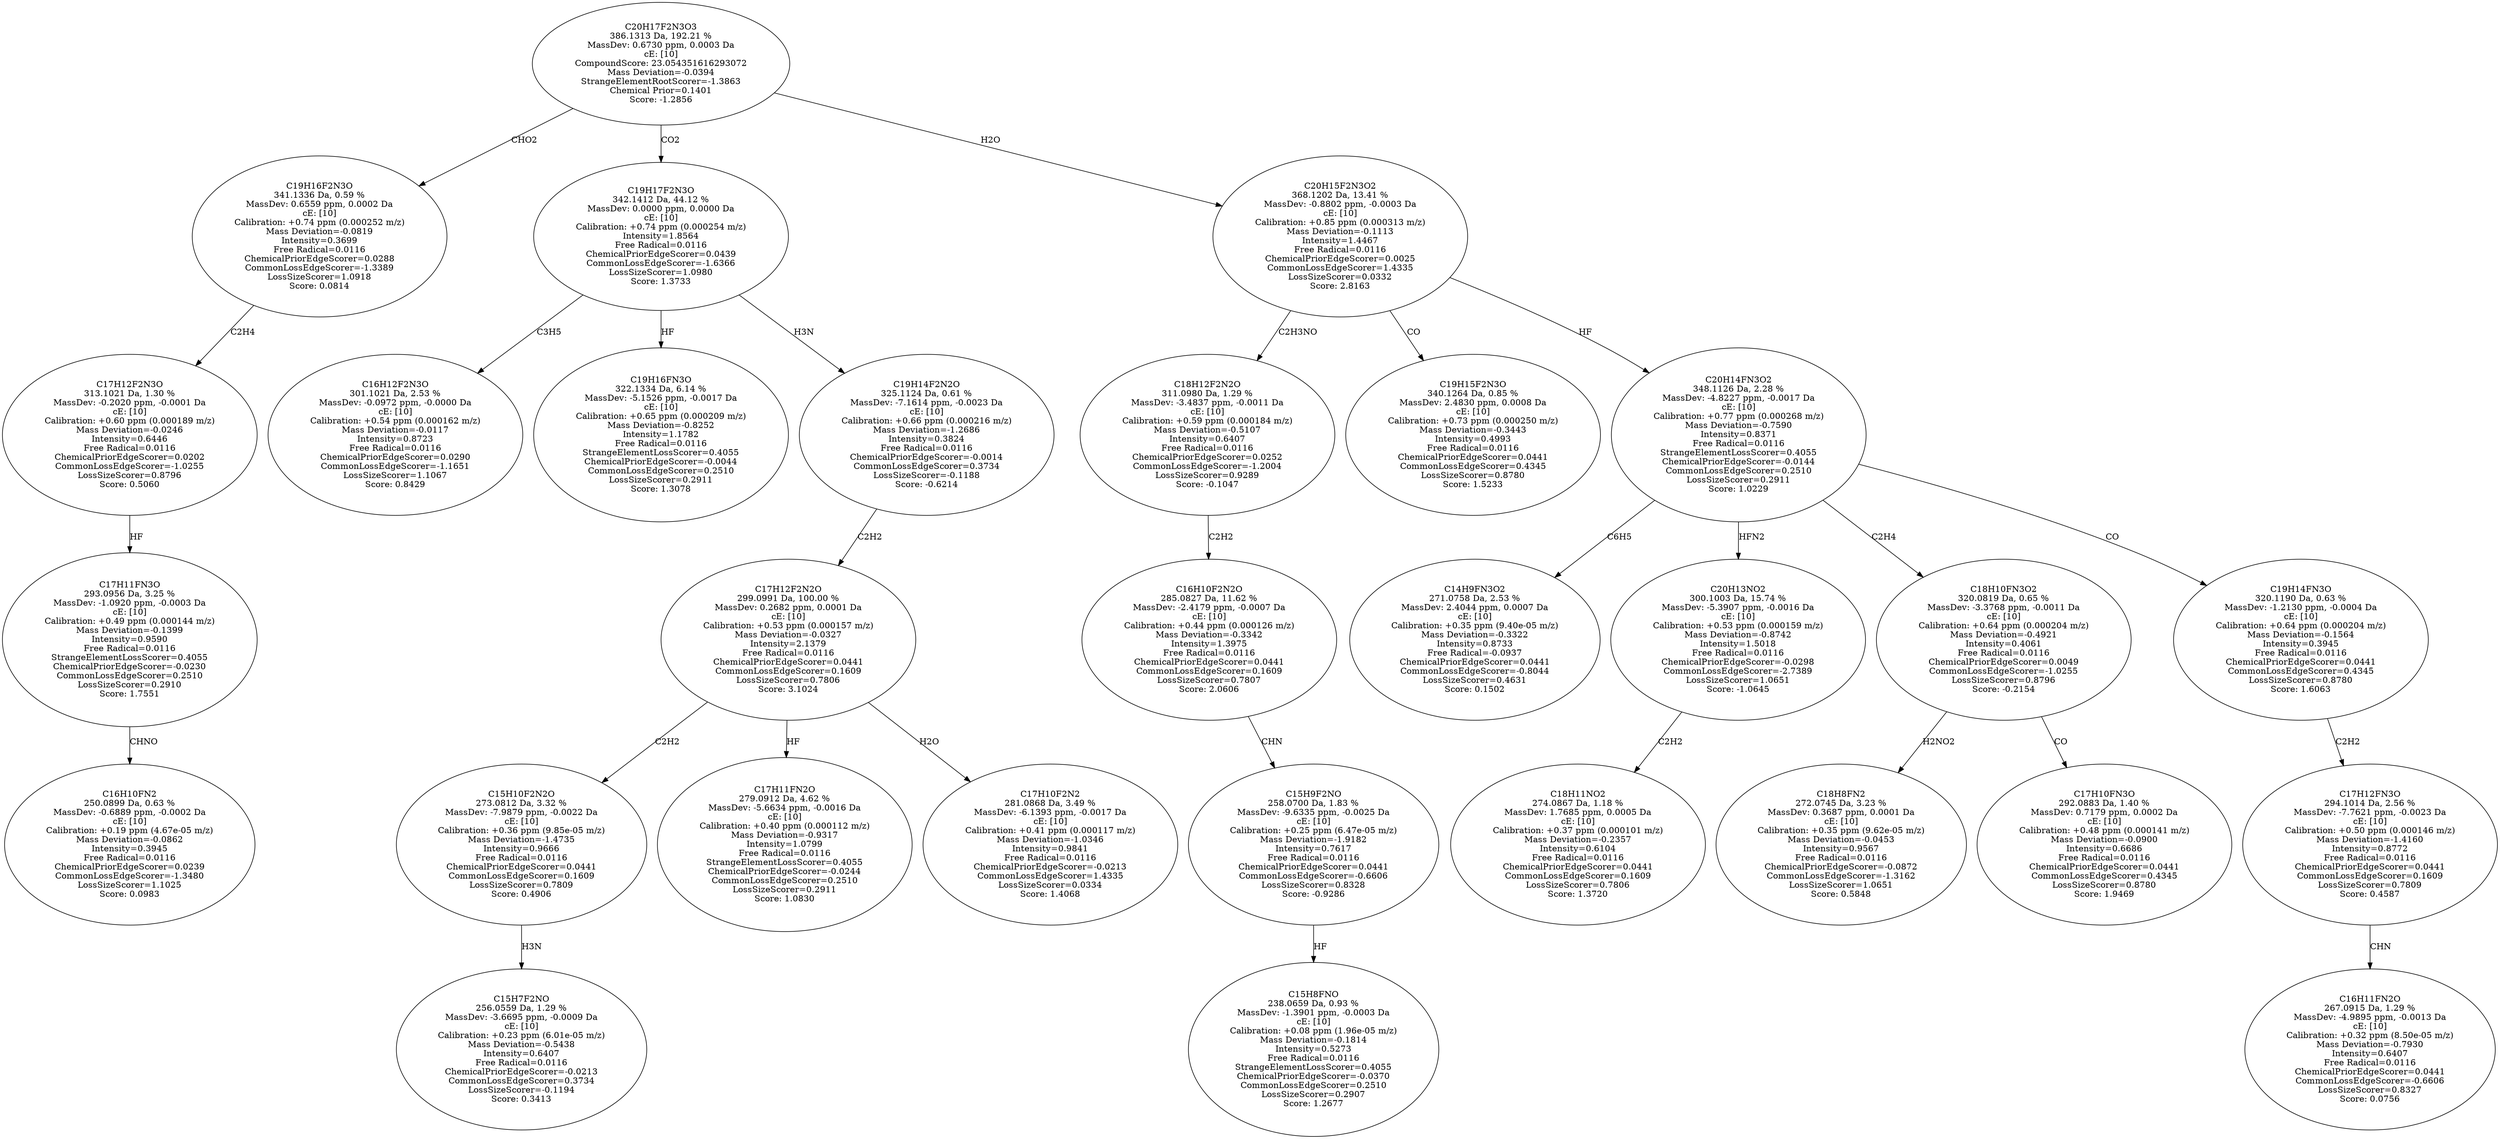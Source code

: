 strict digraph {
v1 [label="C16H10FN2\n250.0899 Da, 0.63 %\nMassDev: -0.6889 ppm, -0.0002 Da\ncE: [10]\nCalibration: +0.19 ppm (4.67e-05 m/z)\nMass Deviation=-0.0862\nIntensity=0.3945\nFree Radical=0.0116\nChemicalPriorEdgeScorer=0.0239\nCommonLossEdgeScorer=-1.3480\nLossSizeScorer=1.1025\nScore: 0.0983"];
v2 [label="C17H11FN3O\n293.0956 Da, 3.25 %\nMassDev: -1.0920 ppm, -0.0003 Da\ncE: [10]\nCalibration: +0.49 ppm (0.000144 m/z)\nMass Deviation=-0.1399\nIntensity=0.9590\nFree Radical=0.0116\nStrangeElementLossScorer=0.4055\nChemicalPriorEdgeScorer=-0.0230\nCommonLossEdgeScorer=0.2510\nLossSizeScorer=0.2910\nScore: 1.7551"];
v3 [label="C17H12F2N3O\n313.1021 Da, 1.30 %\nMassDev: -0.2020 ppm, -0.0001 Da\ncE: [10]\nCalibration: +0.60 ppm (0.000189 m/z)\nMass Deviation=-0.0246\nIntensity=0.6446\nFree Radical=0.0116\nChemicalPriorEdgeScorer=0.0202\nCommonLossEdgeScorer=-1.0255\nLossSizeScorer=0.8796\nScore: 0.5060"];
v4 [label="C19H16F2N3O\n341.1336 Da, 0.59 %\nMassDev: 0.6559 ppm, 0.0002 Da\ncE: [10]\nCalibration: +0.74 ppm (0.000252 m/z)\nMass Deviation=-0.0819\nIntensity=0.3699\nFree Radical=0.0116\nChemicalPriorEdgeScorer=0.0288\nCommonLossEdgeScorer=-1.3389\nLossSizeScorer=1.0918\nScore: 0.0814"];
v5 [label="C16H12F2N3O\n301.1021 Da, 2.53 %\nMassDev: -0.0972 ppm, -0.0000 Da\ncE: [10]\nCalibration: +0.54 ppm (0.000162 m/z)\nMass Deviation=-0.0117\nIntensity=0.8723\nFree Radical=0.0116\nChemicalPriorEdgeScorer=0.0290\nCommonLossEdgeScorer=-1.1651\nLossSizeScorer=1.1067\nScore: 0.8429"];
v6 [label="C19H16FN3O\n322.1334 Da, 6.14 %\nMassDev: -5.1526 ppm, -0.0017 Da\ncE: [10]\nCalibration: +0.65 ppm (0.000209 m/z)\nMass Deviation=-0.8252\nIntensity=1.1782\nFree Radical=0.0116\nStrangeElementLossScorer=0.4055\nChemicalPriorEdgeScorer=-0.0044\nCommonLossEdgeScorer=0.2510\nLossSizeScorer=0.2911\nScore: 1.3078"];
v7 [label="C15H7F2NO\n256.0559 Da, 1.29 %\nMassDev: -3.6695 ppm, -0.0009 Da\ncE: [10]\nCalibration: +0.23 ppm (6.01e-05 m/z)\nMass Deviation=-0.5438\nIntensity=0.6407\nFree Radical=0.0116\nChemicalPriorEdgeScorer=-0.0213\nCommonLossEdgeScorer=0.3734\nLossSizeScorer=-0.1194\nScore: 0.3413"];
v8 [label="C15H10F2N2O\n273.0812 Da, 3.32 %\nMassDev: -7.9879 ppm, -0.0022 Da\ncE: [10]\nCalibration: +0.36 ppm (9.85e-05 m/z)\nMass Deviation=-1.4735\nIntensity=0.9666\nFree Radical=0.0116\nChemicalPriorEdgeScorer=0.0441\nCommonLossEdgeScorer=0.1609\nLossSizeScorer=0.7809\nScore: 0.4906"];
v9 [label="C17H11FN2O\n279.0912 Da, 4.62 %\nMassDev: -5.6634 ppm, -0.0016 Da\ncE: [10]\nCalibration: +0.40 ppm (0.000112 m/z)\nMass Deviation=-0.9317\nIntensity=1.0799\nFree Radical=0.0116\nStrangeElementLossScorer=0.4055\nChemicalPriorEdgeScorer=-0.0244\nCommonLossEdgeScorer=0.2510\nLossSizeScorer=0.2911\nScore: 1.0830"];
v10 [label="C17H10F2N2\n281.0868 Da, 3.49 %\nMassDev: -6.1393 ppm, -0.0017 Da\ncE: [10]\nCalibration: +0.41 ppm (0.000117 m/z)\nMass Deviation=-1.0346\nIntensity=0.9841\nFree Radical=0.0116\nChemicalPriorEdgeScorer=-0.0213\nCommonLossEdgeScorer=1.4335\nLossSizeScorer=0.0334\nScore: 1.4068"];
v11 [label="C17H12F2N2O\n299.0991 Da, 100.00 %\nMassDev: 0.2682 ppm, 0.0001 Da\ncE: [10]\nCalibration: +0.53 ppm (0.000157 m/z)\nMass Deviation=-0.0327\nIntensity=2.1379\nFree Radical=0.0116\nChemicalPriorEdgeScorer=0.0441\nCommonLossEdgeScorer=0.1609\nLossSizeScorer=0.7806\nScore: 3.1024"];
v12 [label="C19H14F2N2O\n325.1124 Da, 0.61 %\nMassDev: -7.1614 ppm, -0.0023 Da\ncE: [10]\nCalibration: +0.66 ppm (0.000216 m/z)\nMass Deviation=-1.2686\nIntensity=0.3824\nFree Radical=0.0116\nChemicalPriorEdgeScorer=-0.0014\nCommonLossEdgeScorer=0.3734\nLossSizeScorer=-0.1188\nScore: -0.6214"];
v13 [label="C19H17F2N3O\n342.1412 Da, 44.12 %\nMassDev: 0.0000 ppm, 0.0000 Da\ncE: [10]\nCalibration: +0.74 ppm (0.000254 m/z)\nIntensity=1.8564\nFree Radical=0.0116\nChemicalPriorEdgeScorer=0.0439\nCommonLossEdgeScorer=-1.6366\nLossSizeScorer=1.0980\nScore: 1.3733"];
v14 [label="C15H8FNO\n238.0659 Da, 0.93 %\nMassDev: -1.3901 ppm, -0.0003 Da\ncE: [10]\nCalibration: +0.08 ppm (1.96e-05 m/z)\nMass Deviation=-0.1814\nIntensity=0.5273\nFree Radical=0.0116\nStrangeElementLossScorer=0.4055\nChemicalPriorEdgeScorer=-0.0370\nCommonLossEdgeScorer=0.2510\nLossSizeScorer=0.2907\nScore: 1.2677"];
v15 [label="C15H9F2NO\n258.0700 Da, 1.83 %\nMassDev: -9.6335 ppm, -0.0025 Da\ncE: [10]\nCalibration: +0.25 ppm (6.47e-05 m/z)\nMass Deviation=-1.9182\nIntensity=0.7617\nFree Radical=0.0116\nChemicalPriorEdgeScorer=0.0441\nCommonLossEdgeScorer=-0.6606\nLossSizeScorer=0.8328\nScore: -0.9286"];
v16 [label="C16H10F2N2O\n285.0827 Da, 11.62 %\nMassDev: -2.4179 ppm, -0.0007 Da\ncE: [10]\nCalibration: +0.44 ppm (0.000126 m/z)\nMass Deviation=-0.3342\nIntensity=1.3975\nFree Radical=0.0116\nChemicalPriorEdgeScorer=0.0441\nCommonLossEdgeScorer=0.1609\nLossSizeScorer=0.7807\nScore: 2.0606"];
v17 [label="C18H12F2N2O\n311.0980 Da, 1.29 %\nMassDev: -3.4837 ppm, -0.0011 Da\ncE: [10]\nCalibration: +0.59 ppm (0.000184 m/z)\nMass Deviation=-0.5107\nIntensity=0.6407\nFree Radical=0.0116\nChemicalPriorEdgeScorer=0.0252\nCommonLossEdgeScorer=-1.2004\nLossSizeScorer=0.9289\nScore: -0.1047"];
v18 [label="C19H15F2N3O\n340.1264 Da, 0.85 %\nMassDev: 2.4830 ppm, 0.0008 Da\ncE: [10]\nCalibration: +0.73 ppm (0.000250 m/z)\nMass Deviation=-0.3443\nIntensity=0.4993\nFree Radical=0.0116\nChemicalPriorEdgeScorer=0.0441\nCommonLossEdgeScorer=0.4345\nLossSizeScorer=0.8780\nScore: 1.5233"];
v19 [label="C14H9FN3O2\n271.0758 Da, 2.53 %\nMassDev: 2.4044 ppm, 0.0007 Da\ncE: [10]\nCalibration: +0.35 ppm (9.40e-05 m/z)\nMass Deviation=-0.3322\nIntensity=0.8733\nFree Radical=-0.0937\nChemicalPriorEdgeScorer=0.0441\nCommonLossEdgeScorer=-0.8044\nLossSizeScorer=0.4631\nScore: 0.1502"];
v20 [label="C18H11NO2\n274.0867 Da, 1.18 %\nMassDev: 1.7685 ppm, 0.0005 Da\ncE: [10]\nCalibration: +0.37 ppm (0.000101 m/z)\nMass Deviation=-0.2357\nIntensity=0.6104\nFree Radical=0.0116\nChemicalPriorEdgeScorer=0.0441\nCommonLossEdgeScorer=0.1609\nLossSizeScorer=0.7806\nScore: 1.3720"];
v21 [label="C20H13NO2\n300.1003 Da, 15.74 %\nMassDev: -5.3907 ppm, -0.0016 Da\ncE: [10]\nCalibration: +0.53 ppm (0.000159 m/z)\nMass Deviation=-0.8742\nIntensity=1.5018\nFree Radical=0.0116\nChemicalPriorEdgeScorer=-0.0298\nCommonLossEdgeScorer=-2.7389\nLossSizeScorer=1.0651\nScore: -1.0645"];
v22 [label="C18H8FN2\n272.0745 Da, 3.23 %\nMassDev: 0.3687 ppm, 0.0001 Da\ncE: [10]\nCalibration: +0.35 ppm (9.62e-05 m/z)\nMass Deviation=-0.0453\nIntensity=0.9567\nFree Radical=0.0116\nChemicalPriorEdgeScorer=-0.0872\nCommonLossEdgeScorer=-1.3162\nLossSizeScorer=1.0651\nScore: 0.5848"];
v23 [label="C17H10FN3O\n292.0883 Da, 1.40 %\nMassDev: 0.7179 ppm, 0.0002 Da\ncE: [10]\nCalibration: +0.48 ppm (0.000141 m/z)\nMass Deviation=-0.0900\nIntensity=0.6686\nFree Radical=0.0116\nChemicalPriorEdgeScorer=0.0441\nCommonLossEdgeScorer=0.4345\nLossSizeScorer=0.8780\nScore: 1.9469"];
v24 [label="C18H10FN3O2\n320.0819 Da, 0.65 %\nMassDev: -3.3768 ppm, -0.0011 Da\ncE: [10]\nCalibration: +0.64 ppm (0.000204 m/z)\nMass Deviation=-0.4921\nIntensity=0.4061\nFree Radical=0.0116\nChemicalPriorEdgeScorer=0.0049\nCommonLossEdgeScorer=-1.0255\nLossSizeScorer=0.8796\nScore: -0.2154"];
v25 [label="C16H11FN2O\n267.0915 Da, 1.29 %\nMassDev: -4.9895 ppm, -0.0013 Da\ncE: [10]\nCalibration: +0.32 ppm (8.50e-05 m/z)\nMass Deviation=-0.7930\nIntensity=0.6407\nFree Radical=0.0116\nChemicalPriorEdgeScorer=0.0441\nCommonLossEdgeScorer=-0.6606\nLossSizeScorer=0.8327\nScore: 0.0756"];
v26 [label="C17H12FN3O\n294.1014 Da, 2.56 %\nMassDev: -7.7621 ppm, -0.0023 Da\ncE: [10]\nCalibration: +0.50 ppm (0.000146 m/z)\nMass Deviation=-1.4160\nIntensity=0.8772\nFree Radical=0.0116\nChemicalPriorEdgeScorer=0.0441\nCommonLossEdgeScorer=0.1609\nLossSizeScorer=0.7809\nScore: 0.4587"];
v27 [label="C19H14FN3O\n320.1190 Da, 0.63 %\nMassDev: -1.2130 ppm, -0.0004 Da\ncE: [10]\nCalibration: +0.64 ppm (0.000204 m/z)\nMass Deviation=-0.1564\nIntensity=0.3945\nFree Radical=0.0116\nChemicalPriorEdgeScorer=0.0441\nCommonLossEdgeScorer=0.4345\nLossSizeScorer=0.8780\nScore: 1.6063"];
v28 [label="C20H14FN3O2\n348.1126 Da, 2.28 %\nMassDev: -4.8227 ppm, -0.0017 Da\ncE: [10]\nCalibration: +0.77 ppm (0.000268 m/z)\nMass Deviation=-0.7590\nIntensity=0.8371\nFree Radical=0.0116\nStrangeElementLossScorer=0.4055\nChemicalPriorEdgeScorer=-0.0144\nCommonLossEdgeScorer=0.2510\nLossSizeScorer=0.2911\nScore: 1.0229"];
v29 [label="C20H15F2N3O2\n368.1202 Da, 13.41 %\nMassDev: -0.8802 ppm, -0.0003 Da\ncE: [10]\nCalibration: +0.85 ppm (0.000313 m/z)\nMass Deviation=-0.1113\nIntensity=1.4467\nFree Radical=0.0116\nChemicalPriorEdgeScorer=0.0025\nCommonLossEdgeScorer=1.4335\nLossSizeScorer=0.0332\nScore: 2.8163"];
v30 [label="C20H17F2N3O3\n386.1313 Da, 192.21 %\nMassDev: 0.6730 ppm, 0.0003 Da\ncE: [10]\nCompoundScore: 23.054351616293072\nMass Deviation=-0.0394\nStrangeElementRootScorer=-1.3863\nChemical Prior=0.1401\nScore: -1.2856"];
v2 -> v1 [label="CHNO"];
v3 -> v2 [label="HF"];
v4 -> v3 [label="C2H4"];
v30 -> v4 [label="CHO2"];
v13 -> v5 [label="C3H5"];
v13 -> v6 [label="HF"];
v8 -> v7 [label="H3N"];
v11 -> v8 [label="C2H2"];
v11 -> v9 [label="HF"];
v11 -> v10 [label="H2O"];
v12 -> v11 [label="C2H2"];
v13 -> v12 [label="H3N"];
v30 -> v13 [label="CO2"];
v15 -> v14 [label="HF"];
v16 -> v15 [label="CHN"];
v17 -> v16 [label="C2H2"];
v29 -> v17 [label="C2H3NO"];
v29 -> v18 [label="CO"];
v28 -> v19 [label="C6H5"];
v21 -> v20 [label="C2H2"];
v28 -> v21 [label="HFN2"];
v24 -> v22 [label="H2NO2"];
v24 -> v23 [label="CO"];
v28 -> v24 [label="C2H4"];
v26 -> v25 [label="CHN"];
v27 -> v26 [label="C2H2"];
v28 -> v27 [label="CO"];
v29 -> v28 [label="HF"];
v30 -> v29 [label="H2O"];
}